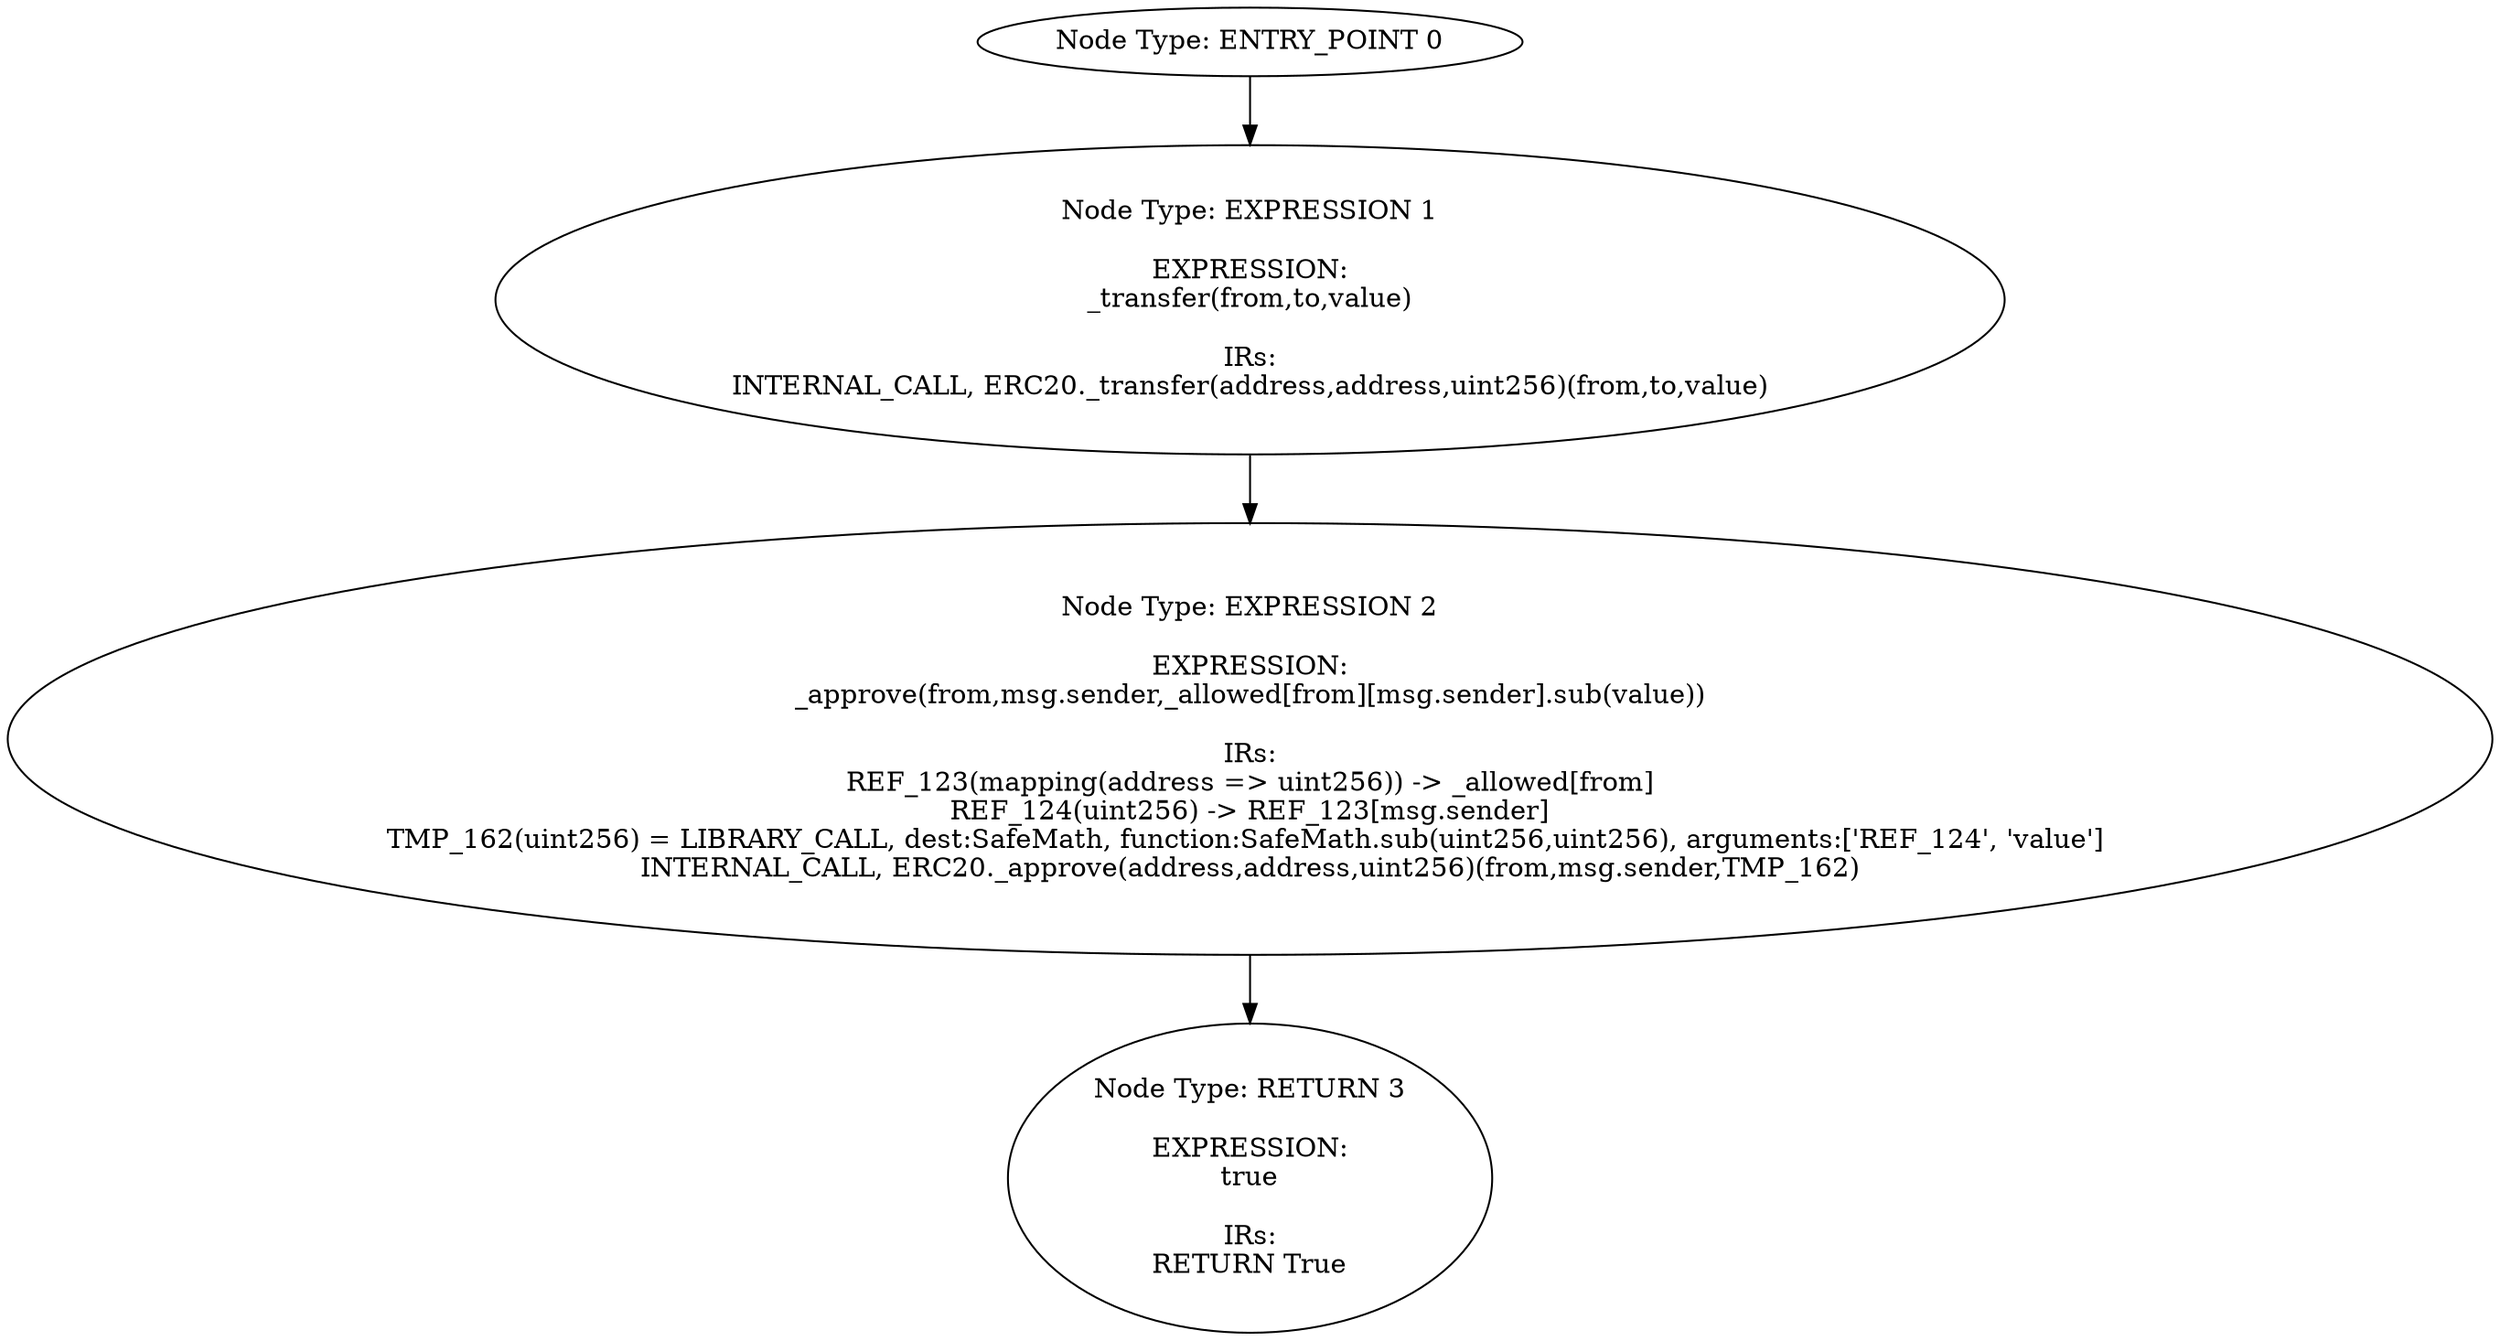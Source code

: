digraph{
0[label="Node Type: ENTRY_POINT 0
"];
0->1;
1[label="Node Type: EXPRESSION 1

EXPRESSION:
_transfer(from,to,value)

IRs:
INTERNAL_CALL, ERC20._transfer(address,address,uint256)(from,to,value)"];
1->2;
2[label="Node Type: EXPRESSION 2

EXPRESSION:
_approve(from,msg.sender,_allowed[from][msg.sender].sub(value))

IRs:
REF_123(mapping(address => uint256)) -> _allowed[from]
REF_124(uint256) -> REF_123[msg.sender]
TMP_162(uint256) = LIBRARY_CALL, dest:SafeMath, function:SafeMath.sub(uint256,uint256), arguments:['REF_124', 'value'] 
INTERNAL_CALL, ERC20._approve(address,address,uint256)(from,msg.sender,TMP_162)"];
2->3;
3[label="Node Type: RETURN 3

EXPRESSION:
true

IRs:
RETURN True"];
}
